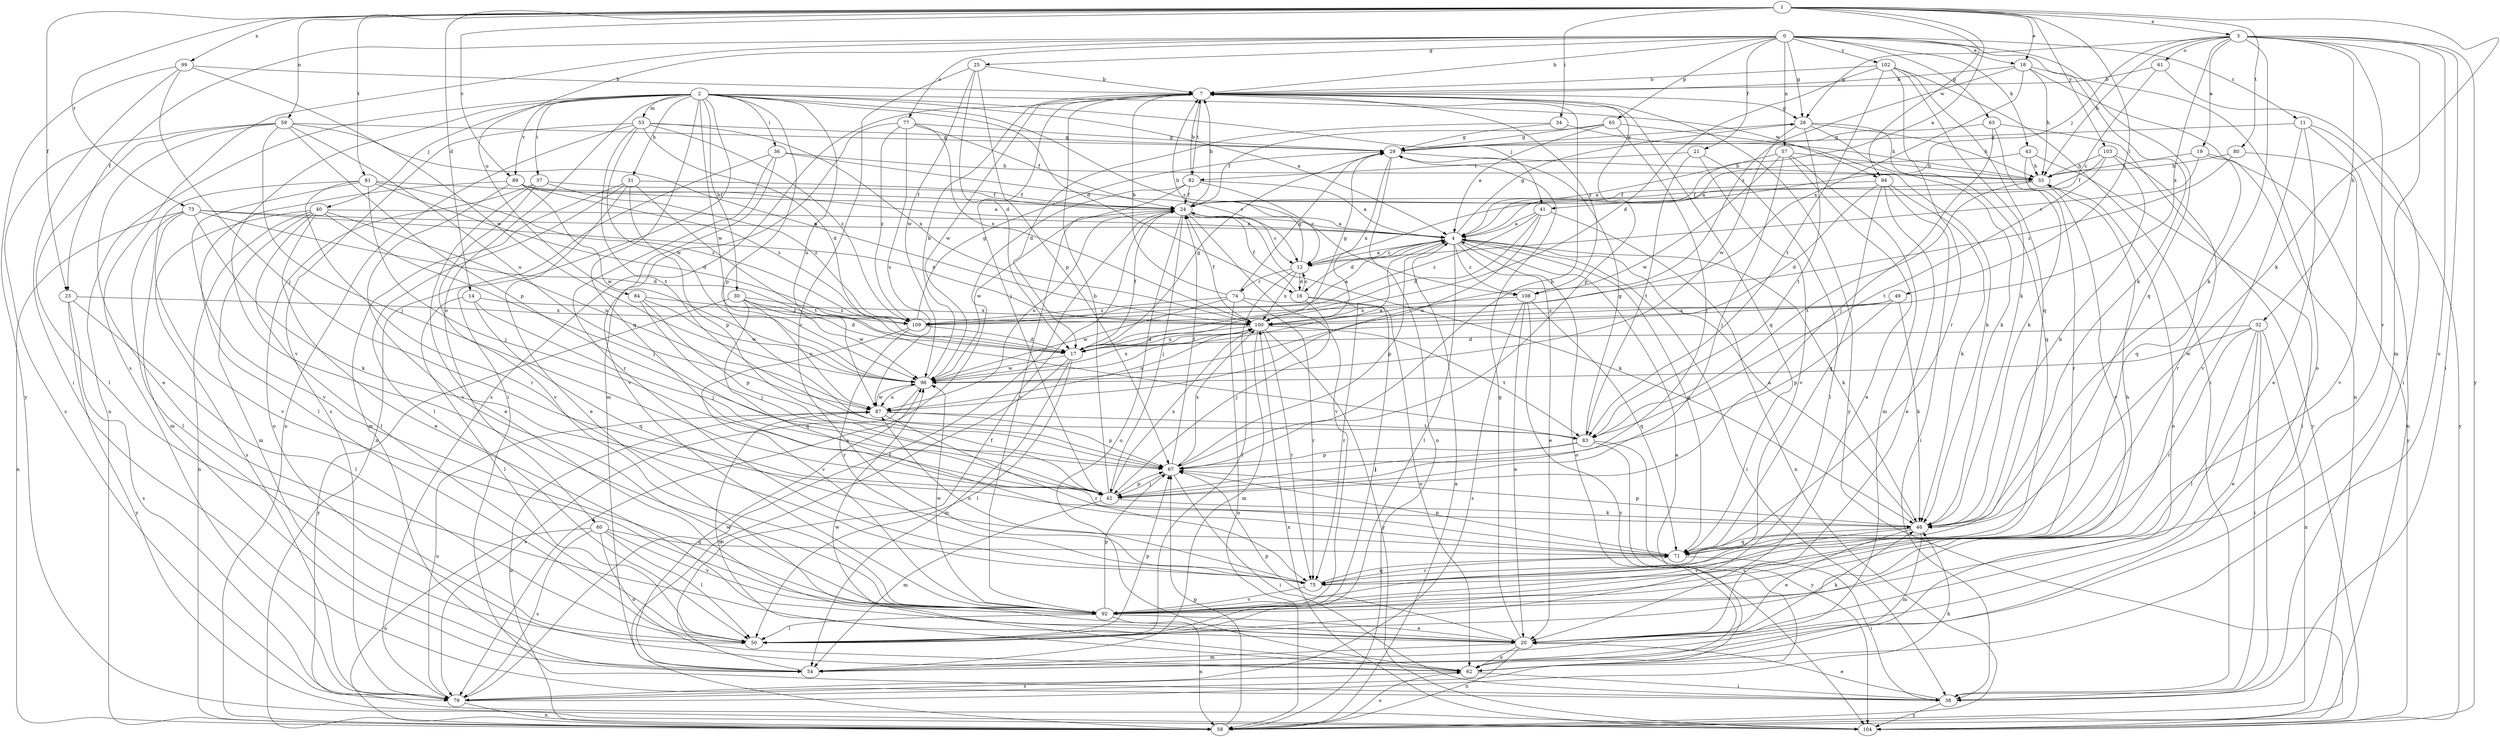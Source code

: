 strict digraph  {
0;
1;
2;
3;
4;
7;
11;
12;
14;
16;
17;
18;
19;
20;
21;
23;
24;
25;
26;
29;
30;
31;
32;
33;
34;
36;
37;
38;
40;
41;
42;
43;
46;
49;
50;
53;
54;
57;
58;
59;
60;
61;
62;
63;
65;
67;
71;
73;
74;
75;
77;
79;
80;
81;
82;
83;
84;
87;
89;
92;
94;
96;
99;
100;
102;
103;
104;
108;
109;
0 -> 7  [label=b];
0 -> 11  [label=c];
0 -> 18  [label=e];
0 -> 21  [label=f];
0 -> 23  [label=f];
0 -> 25  [label=g];
0 -> 26  [label=g];
0 -> 43  [label=k];
0 -> 46  [label=k];
0 -> 57  [label=n];
0 -> 63  [label=p];
0 -> 65  [label=p];
0 -> 71  [label=q];
0 -> 77  [label=s];
0 -> 79  [label=s];
0 -> 84  [label=u];
0 -> 102  [label=y];
1 -> 3  [label=a];
1 -> 4  [label=a];
1 -> 14  [label=d];
1 -> 18  [label=e];
1 -> 23  [label=f];
1 -> 34  [label=i];
1 -> 46  [label=k];
1 -> 49  [label=l];
1 -> 59  [label=o];
1 -> 73  [label=r];
1 -> 80  [label=t];
1 -> 81  [label=t];
1 -> 89  [label=v];
1 -> 94  [label=w];
1 -> 99  [label=x];
1 -> 103  [label=y];
2 -> 4  [label=a];
2 -> 16  [label=d];
2 -> 30  [label=h];
2 -> 31  [label=h];
2 -> 36  [label=i];
2 -> 37  [label=i];
2 -> 38  [label=i];
2 -> 40  [label=j];
2 -> 41  [label=j];
2 -> 53  [label=m];
2 -> 58  [label=n];
2 -> 60  [label=o];
2 -> 67  [label=p];
2 -> 71  [label=q];
2 -> 87  [label=u];
2 -> 89  [label=v];
2 -> 92  [label=v];
2 -> 94  [label=w];
2 -> 96  [label=w];
2 -> 108  [label=z];
3 -> 19  [label=e];
3 -> 26  [label=g];
3 -> 32  [label=h];
3 -> 33  [label=h];
3 -> 38  [label=i];
3 -> 41  [label=j];
3 -> 46  [label=k];
3 -> 54  [label=m];
3 -> 61  [label=o];
3 -> 62  [label=o];
3 -> 92  [label=v];
3 -> 100  [label=x];
3 -> 104  [label=y];
4 -> 12  [label=c];
4 -> 16  [label=d];
4 -> 20  [label=e];
4 -> 26  [label=g];
4 -> 38  [label=i];
4 -> 46  [label=k];
4 -> 50  [label=l];
4 -> 62  [label=o];
4 -> 67  [label=p];
4 -> 71  [label=q];
4 -> 108  [label=z];
7 -> 26  [label=g];
7 -> 42  [label=j];
7 -> 67  [label=p];
7 -> 71  [label=q];
7 -> 79  [label=s];
7 -> 82  [label=t];
7 -> 96  [label=w];
7 -> 104  [label=y];
7 -> 108  [label=z];
11 -> 20  [label=e];
11 -> 29  [label=g];
11 -> 58  [label=n];
11 -> 92  [label=v];
11 -> 104  [label=y];
12 -> 4  [label=a];
12 -> 7  [label=b];
12 -> 16  [label=d];
12 -> 50  [label=l];
12 -> 74  [label=r];
12 -> 100  [label=x];
14 -> 42  [label=j];
14 -> 50  [label=l];
14 -> 71  [label=q];
14 -> 100  [label=x];
16 -> 12  [label=c];
16 -> 24  [label=f];
16 -> 42  [label=j];
16 -> 50  [label=l];
16 -> 75  [label=r];
17 -> 24  [label=f];
17 -> 29  [label=g];
17 -> 50  [label=l];
17 -> 54  [label=m];
17 -> 58  [label=n];
17 -> 96  [label=w];
17 -> 100  [label=x];
18 -> 7  [label=b];
18 -> 33  [label=h];
18 -> 58  [label=n];
18 -> 62  [label=o];
18 -> 100  [label=x];
18 -> 108  [label=z];
19 -> 12  [label=c];
19 -> 33  [label=h];
19 -> 71  [label=q];
19 -> 104  [label=y];
20 -> 29  [label=g];
20 -> 46  [label=k];
20 -> 54  [label=m];
20 -> 58  [label=n];
20 -> 62  [label=o];
20 -> 67  [label=p];
21 -> 50  [label=l];
21 -> 82  [label=t];
21 -> 83  [label=t];
21 -> 92  [label=v];
23 -> 50  [label=l];
23 -> 79  [label=s];
23 -> 100  [label=x];
23 -> 104  [label=y];
24 -> 4  [label=a];
24 -> 7  [label=b];
24 -> 12  [label=c];
24 -> 42  [label=j];
24 -> 46  [label=k];
24 -> 62  [label=o];
24 -> 87  [label=u];
24 -> 92  [label=v];
24 -> 96  [label=w];
25 -> 7  [label=b];
25 -> 17  [label=d];
25 -> 67  [label=p];
25 -> 75  [label=r];
25 -> 96  [label=w];
26 -> 29  [label=g];
26 -> 33  [label=h];
26 -> 46  [label=k];
26 -> 71  [label=q];
26 -> 83  [label=t];
26 -> 96  [label=w];
29 -> 33  [label=h];
29 -> 58  [label=n];
29 -> 100  [label=x];
30 -> 17  [label=d];
30 -> 71  [label=q];
30 -> 87  [label=u];
30 -> 96  [label=w];
30 -> 104  [label=y];
30 -> 109  [label=z];
31 -> 20  [label=e];
31 -> 24  [label=f];
31 -> 50  [label=l];
31 -> 54  [label=m];
31 -> 67  [label=p];
31 -> 83  [label=t];
32 -> 17  [label=d];
32 -> 20  [label=e];
32 -> 38  [label=i];
32 -> 50  [label=l];
32 -> 58  [label=n];
32 -> 75  [label=r];
32 -> 96  [label=w];
33 -> 24  [label=f];
33 -> 62  [label=o];
33 -> 83  [label=t];
33 -> 92  [label=v];
34 -> 17  [label=d];
34 -> 29  [label=g];
34 -> 33  [label=h];
36 -> 12  [label=c];
36 -> 33  [label=h];
36 -> 58  [label=n];
36 -> 75  [label=r];
36 -> 92  [label=v];
37 -> 20  [label=e];
37 -> 24  [label=f];
37 -> 62  [label=o];
37 -> 92  [label=v];
37 -> 109  [label=z];
38 -> 20  [label=e];
38 -> 104  [label=y];
40 -> 4  [label=a];
40 -> 20  [label=e];
40 -> 42  [label=j];
40 -> 50  [label=l];
40 -> 54  [label=m];
40 -> 58  [label=n];
40 -> 79  [label=s];
40 -> 87  [label=u];
41 -> 4  [label=a];
41 -> 17  [label=d];
41 -> 58  [label=n];
41 -> 87  [label=u];
41 -> 109  [label=z];
42 -> 7  [label=b];
42 -> 46  [label=k];
42 -> 54  [label=m];
42 -> 67  [label=p];
42 -> 100  [label=x];
43 -> 4  [label=a];
43 -> 33  [label=h];
43 -> 38  [label=i];
43 -> 75  [label=r];
46 -> 4  [label=a];
46 -> 20  [label=e];
46 -> 54  [label=m];
46 -> 67  [label=p];
46 -> 71  [label=q];
46 -> 92  [label=v];
49 -> 46  [label=k];
49 -> 67  [label=p];
49 -> 100  [label=x];
49 -> 109  [label=z];
50 -> 67  [label=p];
53 -> 17  [label=d];
53 -> 29  [label=g];
53 -> 58  [label=n];
53 -> 79  [label=s];
53 -> 83  [label=t];
53 -> 96  [label=w];
53 -> 100  [label=x];
53 -> 109  [label=z];
54 -> 24  [label=f];
54 -> 96  [label=w];
57 -> 4  [label=a];
57 -> 20  [label=e];
57 -> 33  [label=h];
57 -> 42  [label=j];
57 -> 54  [label=m];
57 -> 96  [label=w];
58 -> 4  [label=a];
58 -> 62  [label=o];
58 -> 67  [label=p];
58 -> 87  [label=u];
59 -> 20  [label=e];
59 -> 29  [label=g];
59 -> 42  [label=j];
59 -> 50  [label=l];
59 -> 67  [label=p];
59 -> 79  [label=s];
59 -> 87  [label=u];
59 -> 100  [label=x];
60 -> 50  [label=l];
60 -> 58  [label=n];
60 -> 62  [label=o];
60 -> 71  [label=q];
60 -> 79  [label=s];
60 -> 92  [label=v];
61 -> 7  [label=b];
61 -> 12  [label=c];
61 -> 38  [label=i];
62 -> 4  [label=a];
62 -> 38  [label=i];
62 -> 79  [label=s];
62 -> 87  [label=u];
62 -> 96  [label=w];
63 -> 29  [label=g];
63 -> 42  [label=j];
63 -> 46  [label=k];
63 -> 104  [label=y];
65 -> 4  [label=a];
65 -> 24  [label=f];
65 -> 29  [label=g];
65 -> 42  [label=j];
65 -> 46  [label=k];
67 -> 7  [label=b];
67 -> 24  [label=f];
67 -> 38  [label=i];
67 -> 42  [label=j];
67 -> 100  [label=x];
71 -> 38  [label=i];
71 -> 67  [label=p];
71 -> 75  [label=r];
73 -> 4  [label=a];
73 -> 17  [label=d];
73 -> 46  [label=k];
73 -> 50  [label=l];
73 -> 58  [label=n];
73 -> 92  [label=v];
73 -> 100  [label=x];
74 -> 7  [label=b];
74 -> 29  [label=g];
74 -> 58  [label=n];
74 -> 62  [label=o];
74 -> 75  [label=r];
74 -> 96  [label=w];
74 -> 109  [label=z];
75 -> 71  [label=q];
75 -> 87  [label=u];
75 -> 92  [label=v];
77 -> 24  [label=f];
77 -> 29  [label=g];
77 -> 54  [label=m];
77 -> 87  [label=u];
77 -> 100  [label=x];
77 -> 109  [label=z];
79 -> 24  [label=f];
79 -> 46  [label=k];
79 -> 58  [label=n];
79 -> 87  [label=u];
80 -> 33  [label=h];
80 -> 92  [label=v];
80 -> 109  [label=z];
81 -> 17  [label=d];
81 -> 24  [label=f];
81 -> 42  [label=j];
81 -> 54  [label=m];
81 -> 75  [label=r];
81 -> 92  [label=v];
81 -> 109  [label=z];
82 -> 4  [label=a];
82 -> 7  [label=b];
82 -> 12  [label=c];
82 -> 24  [label=f];
82 -> 79  [label=s];
82 -> 92  [label=v];
83 -> 29  [label=g];
83 -> 42  [label=j];
83 -> 67  [label=p];
83 -> 79  [label=s];
83 -> 104  [label=y];
84 -> 42  [label=j];
84 -> 67  [label=p];
84 -> 96  [label=w];
84 -> 109  [label=z];
87 -> 67  [label=p];
87 -> 75  [label=r];
87 -> 83  [label=t];
87 -> 96  [label=w];
89 -> 4  [label=a];
89 -> 24  [label=f];
89 -> 50  [label=l];
89 -> 92  [label=v];
89 -> 96  [label=w];
89 -> 109  [label=z];
92 -> 20  [label=e];
92 -> 33  [label=h];
92 -> 50  [label=l];
92 -> 58  [label=n];
92 -> 67  [label=p];
92 -> 96  [label=w];
94 -> 17  [label=d];
94 -> 20  [label=e];
94 -> 24  [label=f];
94 -> 38  [label=i];
94 -> 46  [label=k];
94 -> 71  [label=q];
96 -> 4  [label=a];
96 -> 7  [label=b];
96 -> 79  [label=s];
96 -> 87  [label=u];
96 -> 100  [label=x];
99 -> 7  [label=b];
99 -> 38  [label=i];
99 -> 42  [label=j];
99 -> 96  [label=w];
99 -> 104  [label=y];
100 -> 17  [label=d];
100 -> 24  [label=f];
100 -> 29  [label=g];
100 -> 54  [label=m];
100 -> 75  [label=r];
100 -> 83  [label=t];
100 -> 87  [label=u];
100 -> 104  [label=y];
102 -> 7  [label=b];
102 -> 17  [label=d];
102 -> 38  [label=i];
102 -> 46  [label=k];
102 -> 71  [label=q];
102 -> 75  [label=r];
102 -> 83  [label=t];
103 -> 24  [label=f];
103 -> 33  [label=h];
103 -> 46  [label=k];
103 -> 75  [label=r];
103 -> 83  [label=t];
104 -> 100  [label=x];
108 -> 20  [label=e];
108 -> 71  [label=q];
108 -> 79  [label=s];
108 -> 100  [label=x];
108 -> 104  [label=y];
109 -> 4  [label=a];
109 -> 17  [label=d];
109 -> 29  [label=g];
109 -> 75  [label=r];
109 -> 92  [label=v];
}
